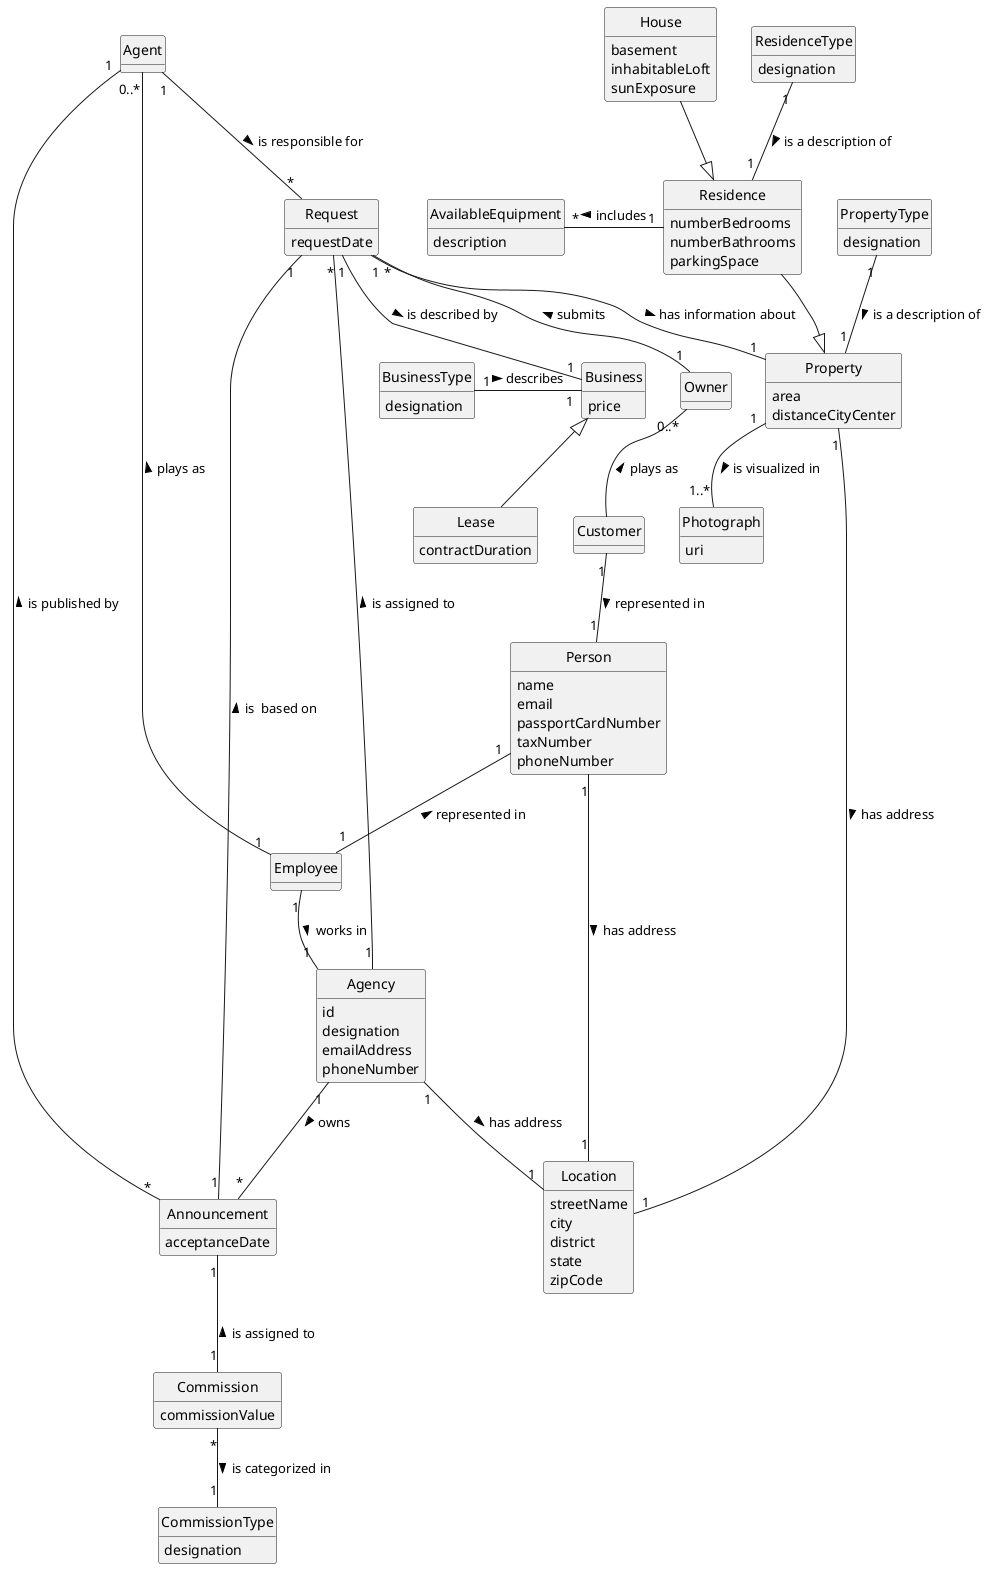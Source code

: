 @startuml
skinparam monochrome true
skinparam packageStyle rectangle
skinparam shadowing false
skinparam classAttributeIconSize 0
hide circle
hide methods



class Agency {
id
designation
emailAddress
phoneNumber
}

class Employee {
}

class Person{
name
email
passportCardNumber
taxNumber
phoneNumber
}

class Owner{
}

class Agent{
}



class Announcement{
acceptanceDate
}


class Property{
 area
 distanceCityCenter
}

class Residence{
 numberBedrooms
 numberBathrooms
 parkingSpace
}

class AvailableEquipment{
description
}

class House{
 basement
 inhabitableLoft
 sunExposure
}

class PropertyType{
designation
}

class ResidenceType{
designation
}

class Photograph{
uri
}

class Location{
streetName
city
district
state
zipCode
}

class Business{
price
}

class BusinessType{
designation
}

class Lease{
contractDuration
}

class Commission {
commissionValue
}

class CommissionType {
designation
}

class Request{
requestDate
}


Person "1" -- "1" Employee: represented in <
Agent "0..*" -- "1" Employee: plays as <
Agent "1" - "*" Announcement: is published by <
Customer "1"  -- "1" Person: represented in >
Owner "0..*" -- Customer: plays as <
Request "*" -- "1" Owner: submits <
Residence  --|>  Property
House --|> Residence
Employee "1" -- "1" Agency: works in  >
PropertyType "1" -- "1" Property: is a description of >
ResidenceType "1" -- "1" Residence: is a description of >
Property "1" -- "1..*" Photograph: is visualized in >
Property "1"--"1" Location: has address >
Person "1" -- "1" Location: has address >
Agency "1" -- "1" Location: has address >
Residence "1" -left "*"AvailableEquipment: includes >
Announcement "1" -- "1" Commission: is assigned to <
Agency "1" -- "*" Announcement: owns >
Property "1" -up- "1" Request : < has information about
Request "1" -- "1" Business: is described by >
Business <|-- Lease
BusinessType "1" - "1" Business : describes >
Announcement "1" - "1" Request : is  based on >
Commission "*" -down- "1" CommissionType : is categorized in >
Agency "1" - "*" Request : is assigned to >
Agent "1" -- "*" Request : is responsible for >


@enduml